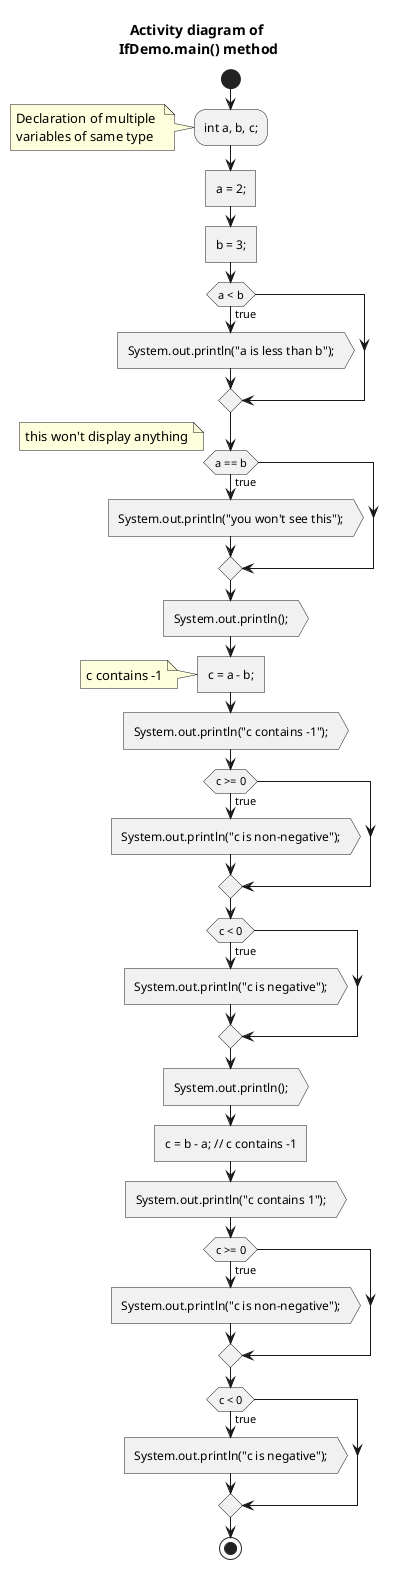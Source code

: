 @startuml
title Activity diagram of \nIfDemo.main() method

start
:int a, b, c;;
note : Declaration of multiple \nvariables of same type

:a = 2;; <<task>>
:b = 3;; <<task>>

if(a < b) then (true) 
    :System.out.println("a is less than b");; <<output>>
endif

if(a == b) then (true)
    :System.out.println("you won't see this");; <<output>>
endif
note : this won't display anything

:System.out.println();; <<output>>

:c = a - b;; <<task>>
note : c contains -1

:System.out.println("c contains -1");; <<output>>
if(c >= 0) then (true)
    :System.out.println("c is non-negative");; <<output>>
endif
if(c < 0) then (true)
    :System.out.println("c is negative");; <<output>>
endif

:System.out.println();; <<output>>

:c = b - a; // c contains -1; <<task>>

:System.out.println("c contains 1");; <<output>>
if(c >= 0) then (true)
    :System.out.println("c is non-negative");; <<output>>
endif
if(c < 0) then (true)
    :System.out.println("c is negative");; <<output>>
endif

stop
@enduml